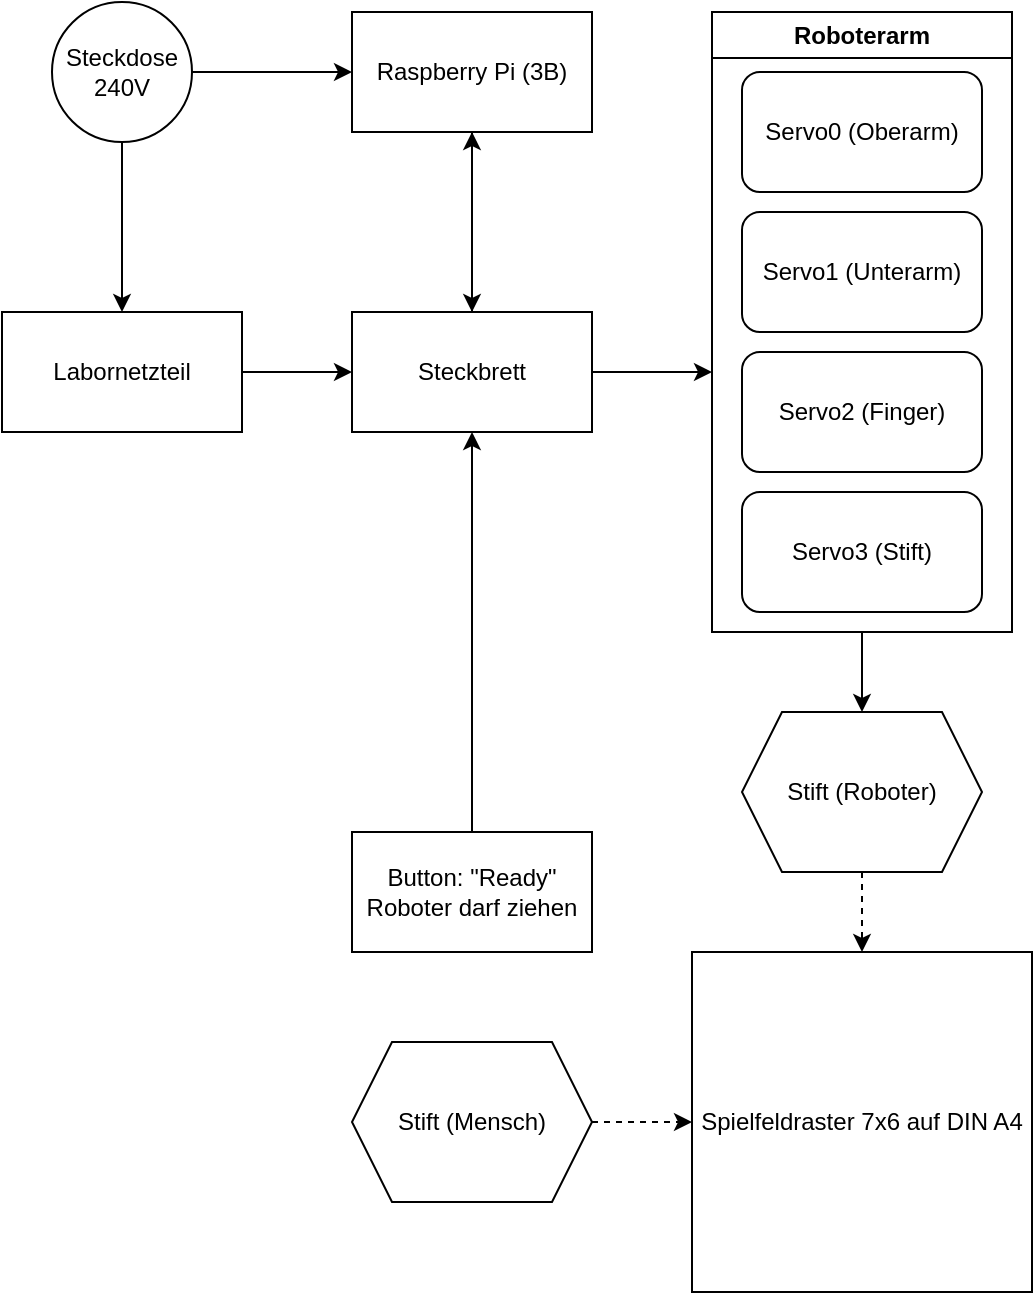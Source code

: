 <mxfile version="20.8.9" type="device"><diagram name="Seite-1" id="0uz6rOkZsURT7vAODoRE"><mxGraphModel dx="1041" dy="593" grid="1" gridSize="10" guides="1" tooltips="1" connect="1" arrows="1" fold="1" page="1" pageScale="1" pageWidth="827" pageHeight="1169" math="0" shadow="0"><root><mxCell id="0"/><mxCell id="1" parent="0"/><mxCell id="Gpm-_Ex5IHiZeEzh6-NQ-23" style="edgeStyle=orthogonalEdgeStyle;rounded=0;orthogonalLoop=1;jettySize=auto;html=1;entryX=0.5;entryY=0;entryDx=0;entryDy=0;" edge="1" parent="1" source="Gpm-_Ex5IHiZeEzh6-NQ-5" target="Gpm-_Ex5IHiZeEzh6-NQ-10"><mxGeometry relative="1" as="geometry"/></mxCell><mxCell id="Gpm-_Ex5IHiZeEzh6-NQ-5" value="Roboterarm" style="swimlane;whiteSpace=wrap;html=1;" vertex="1" parent="1"><mxGeometry x="410" y="260" width="150" height="310" as="geometry"/></mxCell><mxCell id="Gpm-_Ex5IHiZeEzh6-NQ-4" value="Servo0 (Oberarm)" style="rounded=1;whiteSpace=wrap;html=1;" vertex="1" parent="Gpm-_Ex5IHiZeEzh6-NQ-5"><mxGeometry x="15" y="30" width="120" height="60" as="geometry"/></mxCell><mxCell id="Gpm-_Ex5IHiZeEzh6-NQ-6" value="Servo1 (Unterarm)" style="rounded=1;whiteSpace=wrap;html=1;" vertex="1" parent="Gpm-_Ex5IHiZeEzh6-NQ-5"><mxGeometry x="15" y="100" width="120" height="60" as="geometry"/></mxCell><mxCell id="Gpm-_Ex5IHiZeEzh6-NQ-7" value="Servo2 (Finger)" style="rounded=1;whiteSpace=wrap;html=1;" vertex="1" parent="Gpm-_Ex5IHiZeEzh6-NQ-5"><mxGeometry x="15" y="170" width="120" height="60" as="geometry"/></mxCell><mxCell id="Gpm-_Ex5IHiZeEzh6-NQ-8" value="Servo3 (Stift)" style="rounded=1;whiteSpace=wrap;html=1;" vertex="1" parent="Gpm-_Ex5IHiZeEzh6-NQ-5"><mxGeometry x="15" y="240" width="120" height="60" as="geometry"/></mxCell><mxCell id="Gpm-_Ex5IHiZeEzh6-NQ-21" style="edgeStyle=orthogonalEdgeStyle;rounded=0;orthogonalLoop=1;jettySize=auto;html=1;entryX=0.5;entryY=0;entryDx=0;entryDy=0;" edge="1" parent="1" source="Gpm-_Ex5IHiZeEzh6-NQ-9" target="Gpm-_Ex5IHiZeEzh6-NQ-15"><mxGeometry relative="1" as="geometry"/></mxCell><mxCell id="Gpm-_Ex5IHiZeEzh6-NQ-9" value="Raspberry Pi (3B)" style="rounded=0;whiteSpace=wrap;html=1;" vertex="1" parent="1"><mxGeometry x="230" y="260" width="120" height="60" as="geometry"/></mxCell><mxCell id="Gpm-_Ex5IHiZeEzh6-NQ-24" style="edgeStyle=orthogonalEdgeStyle;rounded=0;orthogonalLoop=1;jettySize=auto;html=1;entryX=0.5;entryY=0;entryDx=0;entryDy=0;dashed=1;exitX=0.5;exitY=1;exitDx=0;exitDy=0;" edge="1" parent="1" source="Gpm-_Ex5IHiZeEzh6-NQ-10" target="Gpm-_Ex5IHiZeEzh6-NQ-11"><mxGeometry relative="1" as="geometry"><mxPoint x="484.941" y="700" as="sourcePoint"/></mxGeometry></mxCell><mxCell id="Gpm-_Ex5IHiZeEzh6-NQ-10" value="Stift (Roboter)" style="shape=hexagon;perimeter=hexagonPerimeter2;whiteSpace=wrap;html=1;fixedSize=1;" vertex="1" parent="1"><mxGeometry x="425" y="610" width="120" height="80" as="geometry"/></mxCell><mxCell id="Gpm-_Ex5IHiZeEzh6-NQ-11" value="Spielfeldraster 7x6 auf DIN A4" style="whiteSpace=wrap;html=1;aspect=fixed;" vertex="1" parent="1"><mxGeometry x="400" y="730" width="170" height="170" as="geometry"/></mxCell><mxCell id="Gpm-_Ex5IHiZeEzh6-NQ-28" style="edgeStyle=orthogonalEdgeStyle;rounded=0;orthogonalLoop=1;jettySize=auto;html=1;entryX=0;entryY=0.5;entryDx=0;entryDy=0;dashed=1;" edge="1" parent="1" source="Gpm-_Ex5IHiZeEzh6-NQ-13" target="Gpm-_Ex5IHiZeEzh6-NQ-11"><mxGeometry relative="1" as="geometry"/></mxCell><mxCell id="Gpm-_Ex5IHiZeEzh6-NQ-13" value="Stift (Mensch)" style="shape=hexagon;perimeter=hexagonPerimeter2;whiteSpace=wrap;html=1;fixedSize=1;" vertex="1" parent="1"><mxGeometry x="230" y="775" width="120" height="80" as="geometry"/></mxCell><mxCell id="Gpm-_Ex5IHiZeEzh6-NQ-26" style="edgeStyle=orthogonalEdgeStyle;rounded=0;orthogonalLoop=1;jettySize=auto;html=1;" edge="1" parent="1" source="Gpm-_Ex5IHiZeEzh6-NQ-14" target="Gpm-_Ex5IHiZeEzh6-NQ-15"><mxGeometry relative="1" as="geometry"/></mxCell><mxCell id="Gpm-_Ex5IHiZeEzh6-NQ-14" value="Button: &quot;Ready&quot;&lt;br&gt;Roboter darf ziehen" style="rounded=0;whiteSpace=wrap;html=1;" vertex="1" parent="1"><mxGeometry x="230" y="670" width="120" height="60" as="geometry"/></mxCell><mxCell id="Gpm-_Ex5IHiZeEzh6-NQ-22" style="edgeStyle=orthogonalEdgeStyle;rounded=0;orthogonalLoop=1;jettySize=auto;html=1;" edge="1" parent="1" source="Gpm-_Ex5IHiZeEzh6-NQ-15"><mxGeometry relative="1" as="geometry"><mxPoint x="410.0" y="440" as="targetPoint"/></mxGeometry></mxCell><mxCell id="Gpm-_Ex5IHiZeEzh6-NQ-27" style="edgeStyle=orthogonalEdgeStyle;rounded=0;orthogonalLoop=1;jettySize=auto;html=1;" edge="1" parent="1" source="Gpm-_Ex5IHiZeEzh6-NQ-15" target="Gpm-_Ex5IHiZeEzh6-NQ-9"><mxGeometry relative="1" as="geometry"/></mxCell><mxCell id="Gpm-_Ex5IHiZeEzh6-NQ-15" value="Steckbrett" style="rounded=0;whiteSpace=wrap;html=1;" vertex="1" parent="1"><mxGeometry x="230" y="410" width="120" height="60" as="geometry"/></mxCell><mxCell id="Gpm-_Ex5IHiZeEzh6-NQ-20" style="edgeStyle=orthogonalEdgeStyle;rounded=0;orthogonalLoop=1;jettySize=auto;html=1;entryX=0;entryY=0.5;entryDx=0;entryDy=0;" edge="1" parent="1" source="Gpm-_Ex5IHiZeEzh6-NQ-16" target="Gpm-_Ex5IHiZeEzh6-NQ-15"><mxGeometry relative="1" as="geometry"/></mxCell><mxCell id="Gpm-_Ex5IHiZeEzh6-NQ-16" value="Labornetzteil" style="rounded=0;whiteSpace=wrap;html=1;" vertex="1" parent="1"><mxGeometry x="55" y="410" width="120" height="60" as="geometry"/></mxCell><mxCell id="Gpm-_Ex5IHiZeEzh6-NQ-18" style="edgeStyle=orthogonalEdgeStyle;rounded=0;orthogonalLoop=1;jettySize=auto;html=1;entryX=0;entryY=0.5;entryDx=0;entryDy=0;" edge="1" parent="1" source="Gpm-_Ex5IHiZeEzh6-NQ-17" target="Gpm-_Ex5IHiZeEzh6-NQ-9"><mxGeometry relative="1" as="geometry"/></mxCell><mxCell id="Gpm-_Ex5IHiZeEzh6-NQ-19" style="edgeStyle=orthogonalEdgeStyle;rounded=0;orthogonalLoop=1;jettySize=auto;html=1;" edge="1" parent="1" source="Gpm-_Ex5IHiZeEzh6-NQ-17" target="Gpm-_Ex5IHiZeEzh6-NQ-16"><mxGeometry relative="1" as="geometry"/></mxCell><mxCell id="Gpm-_Ex5IHiZeEzh6-NQ-17" value="Steckdose&lt;br&gt;240V" style="ellipse;whiteSpace=wrap;html=1;aspect=fixed;" vertex="1" parent="1"><mxGeometry x="80" y="255" width="70" height="70" as="geometry"/></mxCell></root></mxGraphModel></diagram></mxfile>